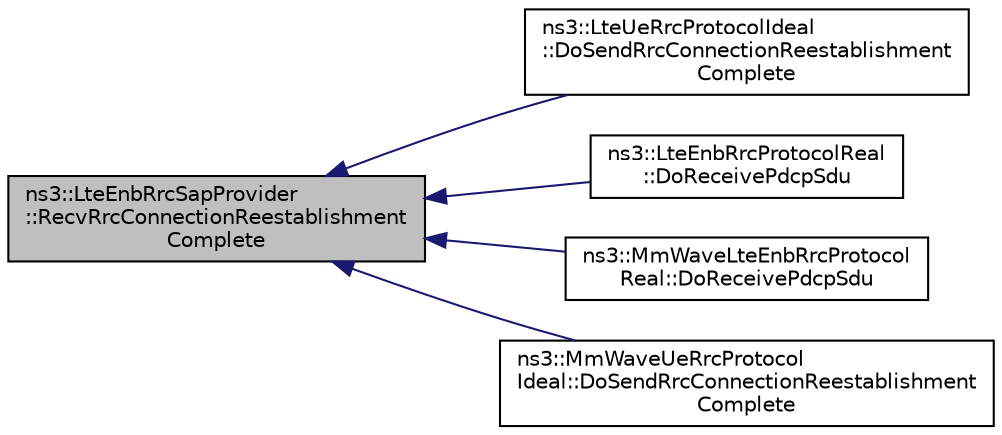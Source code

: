 digraph "ns3::LteEnbRrcSapProvider::RecvRrcConnectionReestablishmentComplete"
{
  edge [fontname="Helvetica",fontsize="10",labelfontname="Helvetica",labelfontsize="10"];
  node [fontname="Helvetica",fontsize="10",shape=record];
  rankdir="LR";
  Node1 [label="ns3::LteEnbRrcSapProvider\l::RecvRrcConnectionReestablishment\lComplete",height=0.2,width=0.4,color="black", fillcolor="grey75", style="filled", fontcolor="black"];
  Node1 -> Node2 [dir="back",color="midnightblue",fontsize="10",style="solid"];
  Node2 [label="ns3::LteUeRrcProtocolIdeal\l::DoSendRrcConnectionReestablishment\lComplete",height=0.2,width=0.4,color="black", fillcolor="white", style="filled",URL="$de/dc6/classns3_1_1LteUeRrcProtocolIdeal.html#a8b9cbe10011141c78dbabbfcf844ce3f"];
  Node1 -> Node3 [dir="back",color="midnightblue",fontsize="10",style="solid"];
  Node3 [label="ns3::LteEnbRrcProtocolReal\l::DoReceivePdcpSdu",height=0.2,width=0.4,color="black", fillcolor="white", style="filled",URL="$d0/d88/classns3_1_1LteEnbRrcProtocolReal.html#a6fc5f1a1a4bc595550e4adb0bb5b02ef"];
  Node1 -> Node4 [dir="back",color="midnightblue",fontsize="10",style="solid"];
  Node4 [label="ns3::MmWaveLteEnbRrcProtocol\lReal::DoReceivePdcpSdu",height=0.2,width=0.4,color="black", fillcolor="white", style="filled",URL="$dd/dda/classns3_1_1MmWaveLteEnbRrcProtocolReal.html#ae7cb4463bfef6109964b637eec0b06e6"];
  Node1 -> Node5 [dir="back",color="midnightblue",fontsize="10",style="solid"];
  Node5 [label="ns3::MmWaveUeRrcProtocol\lIdeal::DoSendRrcConnectionReestablishment\lComplete",height=0.2,width=0.4,color="black", fillcolor="white", style="filled",URL="$d3/d0f/classns3_1_1MmWaveUeRrcProtocolIdeal.html#a596f507fec0d8bfcff7456224957628b"];
}
